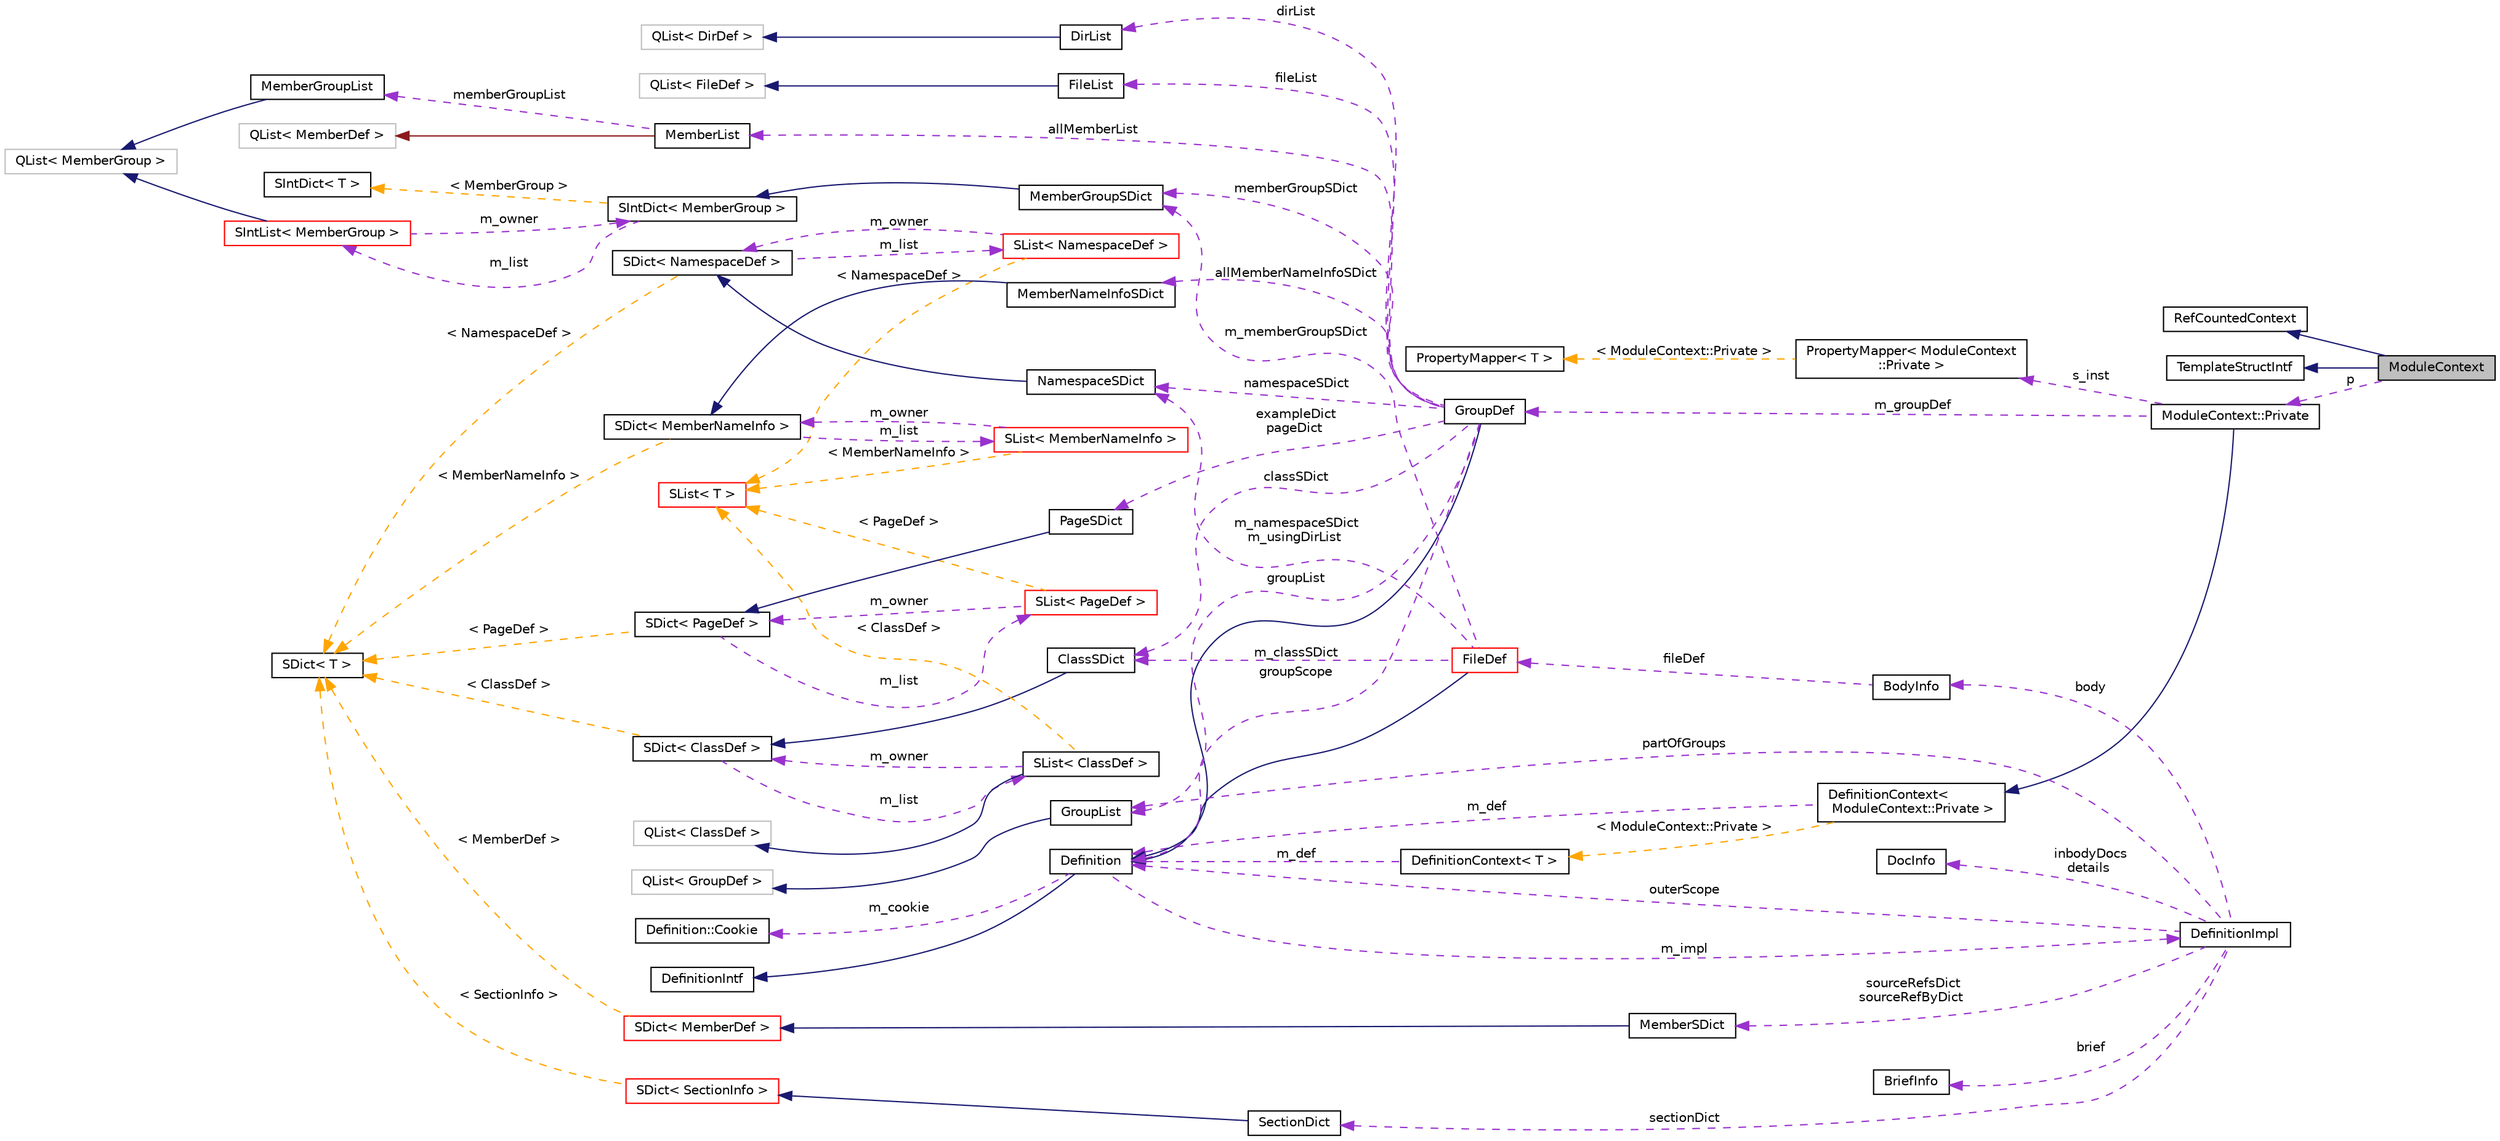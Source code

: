 digraph "ModuleContext"
{
 // INTERACTIVE_SVG=YES
  edge [fontname="Helvetica",fontsize="10",labelfontname="Helvetica",labelfontsize="10"];
  node [fontname="Helvetica",fontsize="10",shape=record];
  rankdir="LR";
  Node3 [label="ModuleContext",height=0.2,width=0.4,color="black", fillcolor="grey75", style="filled", fontcolor="black"];
  Node4 -> Node3 [dir="back",color="midnightblue",fontsize="10",style="solid",fontname="Helvetica"];
  Node4 [label="RefCountedContext",height=0.2,width=0.4,color="black", fillcolor="white", style="filled",URL="$d8/d96/class_ref_counted_context.html",tooltip="Helper class to support reference counting. "];
  Node5 -> Node3 [dir="back",color="midnightblue",fontsize="10",style="solid",fontname="Helvetica"];
  Node5 [label="TemplateStructIntf",height=0.2,width=0.4,color="black", fillcolor="white", style="filled",URL="$d9/de8/class_template_struct_intf.html",tooltip="Abstract interface for a context value of type struct. "];
  Node6 -> Node3 [dir="back",color="darkorchid3",fontsize="10",style="dashed",label=" p" ,fontname="Helvetica"];
  Node6 [label="ModuleContext::Private",height=0.2,width=0.4,color="black", fillcolor="white", style="filled",URL="$df/d2a/class_module_context_1_1_private.html"];
  Node7 -> Node6 [dir="back",color="midnightblue",fontsize="10",style="solid",fontname="Helvetica"];
  Node7 [label="DefinitionContext\<\l ModuleContext::Private \>",height=0.2,width=0.4,color="black", fillcolor="white", style="filled",URL="$d6/d49/class_definition_context.html"];
  Node8 -> Node7 [dir="back",color="darkorchid3",fontsize="10",style="dashed",label=" m_def" ,fontname="Helvetica"];
  Node8 [label="Definition",height=0.2,width=0.4,color="black", fillcolor="white", style="filled",URL="$d5/dcc/class_definition.html",tooltip="The common base class of all entity definitions found in the sources. "];
  Node9 -> Node8 [dir="back",color="midnightblue",fontsize="10",style="solid",fontname="Helvetica"];
  Node9 [label="DefinitionIntf",height=0.2,width=0.4,color="black", fillcolor="white", style="filled",URL="$d9/d4a/class_definition_intf.html",tooltip="Abstract interface for a Definition or DefinitionList. "];
  Node10 -> Node8 [dir="back",color="darkorchid3",fontsize="10",style="dashed",label=" m_cookie" ,fontname="Helvetica"];
  Node10 [label="Definition::Cookie",height=0.2,width=0.4,color="black", fillcolor="white", style="filled",URL="$d1/d2f/struct_definition_1_1_cookie.html"];
  Node11 -> Node8 [dir="back",color="darkorchid3",fontsize="10",style="dashed",label=" m_impl" ,fontname="Helvetica"];
  Node11 [label="DefinitionImpl",height=0.2,width=0.4,color="black", fillcolor="white", style="filled",URL="$d3/ddf/class_definition_impl.html",tooltip="Private data associated with a Symbol Definition object. "];
  Node12 -> Node11 [dir="back",color="darkorchid3",fontsize="10",style="dashed",label=" sectionDict" ,fontname="Helvetica"];
  Node12 [label="SectionDict",height=0.2,width=0.4,color="black", fillcolor="white", style="filled",URL="$de/d9a/class_section_dict.html",tooltip="Unsorted dictionary of SectionInfo objects. "];
  Node13 -> Node12 [dir="back",color="midnightblue",fontsize="10",style="solid",fontname="Helvetica"];
  Node13 [label="SDict\< SectionInfo \>",height=0.2,width=0.4,color="red", fillcolor="white", style="filled",URL="$d1/d50/class_s_dict.html"];
  Node18 -> Node13 [dir="back",color="orange",fontsize="10",style="dashed",label=" \< SectionInfo \>" ,fontname="Helvetica"];
  Node18 [label="SDict\< T \>",height=0.2,width=0.4,color="black", fillcolor="white", style="filled",URL="$d1/d50/class_s_dict.html",tooltip="Ordered dictionary of elements of type T. "];
  Node19 -> Node11 [dir="back",color="darkorchid3",fontsize="10",style="dashed",label=" body" ,fontname="Helvetica"];
  Node19 [label="BodyInfo",height=0.2,width=0.4,color="black", fillcolor="white", style="filled",URL="$db/dab/struct_body_info.html",tooltip="Data associated with description found in the body. "];
  Node20 -> Node19 [dir="back",color="darkorchid3",fontsize="10",style="dashed",label=" fileDef" ,fontname="Helvetica"];
  Node20 [label="FileDef",height=0.2,width=0.4,color="red", fillcolor="white", style="filled",URL="$de/db0/class_file_def.html",tooltip="A model of a file symbol. "];
  Node8 -> Node20 [dir="back",color="midnightblue",fontsize="10",style="solid",fontname="Helvetica"];
  Node21 -> Node20 [dir="back",color="darkorchid3",fontsize="10",style="dashed",label=" m_classSDict" ,fontname="Helvetica"];
  Node21 [label="ClassSDict",height=0.2,width=0.4,color="black", fillcolor="white", style="filled",URL="$d9/d3d/class_class_s_dict.html",tooltip="A sorted dictionary of ClassDef objects. "];
  Node22 -> Node21 [dir="back",color="midnightblue",fontsize="10",style="solid",fontname="Helvetica"];
  Node22 [label="SDict\< ClassDef \>",height=0.2,width=0.4,color="black", fillcolor="white", style="filled",URL="$d1/d50/class_s_dict.html"];
  Node23 -> Node22 [dir="back",color="darkorchid3",fontsize="10",style="dashed",label=" m_list" ,fontname="Helvetica"];
  Node23 [label="SList\< ClassDef \>",height=0.2,width=0.4,color="black", fillcolor="white", style="filled",URL="$df/dce/class_s_list.html"];
  Node24 -> Node23 [dir="back",color="midnightblue",fontsize="10",style="solid",fontname="Helvetica"];
  Node24 [label="QList\< ClassDef \>",height=0.2,width=0.4,color="grey75", fillcolor="white", style="filled"];
  Node22 -> Node23 [dir="back",color="darkorchid3",fontsize="10",style="dashed",label=" m_owner" ,fontname="Helvetica"];
  Node16 -> Node23 [dir="back",color="orange",fontsize="10",style="dashed",label=" \< ClassDef \>" ,fontname="Helvetica"];
  Node16 [label="SList\< T \>",height=0.2,width=0.4,color="red", fillcolor="white", style="filled",URL="$df/dce/class_s_list.html",tooltip="internal wrapper class that redirects compareValues() to the dictionary "];
  Node18 -> Node22 [dir="back",color="orange",fontsize="10",style="dashed",label=" \< ClassDef \>" ,fontname="Helvetica"];
  Node28 -> Node20 [dir="back",color="darkorchid3",fontsize="10",style="dashed",label=" m_memberGroupSDict" ,fontname="Helvetica"];
  Node28 [label="MemberGroupSDict",height=0.2,width=0.4,color="black", fillcolor="white", style="filled",URL="$dc/d1e/class_member_group_s_dict.html",tooltip="A sorted dictionary of MemberGroup objects. "];
  Node29 -> Node28 [dir="back",color="midnightblue",fontsize="10",style="solid",fontname="Helvetica"];
  Node29 [label="SIntDict\< MemberGroup \>",height=0.2,width=0.4,color="black", fillcolor="white", style="filled",URL="$d0/d9f/class_s_int_dict.html"];
  Node30 -> Node29 [dir="back",color="darkorchid3",fontsize="10",style="dashed",label=" m_list" ,fontname="Helvetica"];
  Node30 [label="SIntList\< MemberGroup \>",height=0.2,width=0.4,color="red", fillcolor="white", style="filled",URL="$d8/d9a/class_s_int_list.html"];
  Node31 -> Node30 [dir="back",color="midnightblue",fontsize="10",style="solid",fontname="Helvetica"];
  Node31 [label="QList\< MemberGroup \>",height=0.2,width=0.4,color="grey75", fillcolor="white", style="filled"];
  Node29 -> Node30 [dir="back",color="darkorchid3",fontsize="10",style="dashed",label=" m_owner" ,fontname="Helvetica"];
  Node33 -> Node29 [dir="back",color="orange",fontsize="10",style="dashed",label=" \< MemberGroup \>" ,fontname="Helvetica"];
  Node33 [label="SIntDict\< T \>",height=0.2,width=0.4,color="black", fillcolor="white", style="filled",URL="$d0/d9f/class_s_int_dict.html",tooltip="Ordered dictionary of elements of type T. "];
  Node39 -> Node20 [dir="back",color="darkorchid3",fontsize="10",style="dashed",label=" m_namespaceSDict\nm_usingDirList" ,fontname="Helvetica"];
  Node39 [label="NamespaceSDict",height=0.2,width=0.4,color="black", fillcolor="white", style="filled",URL="$d4/d8d/class_namespace_s_dict.html",tooltip="A sorted dictionary of NamespaceDef objects. "];
  Node40 -> Node39 [dir="back",color="midnightblue",fontsize="10",style="solid",fontname="Helvetica"];
  Node40 [label="SDict\< NamespaceDef \>",height=0.2,width=0.4,color="black", fillcolor="white", style="filled",URL="$d1/d50/class_s_dict.html"];
  Node41 -> Node40 [dir="back",color="darkorchid3",fontsize="10",style="dashed",label=" m_list" ,fontname="Helvetica"];
  Node41 [label="SList\< NamespaceDef \>",height=0.2,width=0.4,color="red", fillcolor="white", style="filled",URL="$df/dce/class_s_list.html"];
  Node40 -> Node41 [dir="back",color="darkorchid3",fontsize="10",style="dashed",label=" m_owner" ,fontname="Helvetica"];
  Node16 -> Node41 [dir="back",color="orange",fontsize="10",style="dashed",label=" \< NamespaceDef \>" ,fontname="Helvetica"];
  Node18 -> Node40 [dir="back",color="orange",fontsize="10",style="dashed",label=" \< NamespaceDef \>" ,fontname="Helvetica"];
  Node43 -> Node11 [dir="back",color="darkorchid3",fontsize="10",style="dashed",label=" sourceRefsDict\nsourceRefByDict" ,fontname="Helvetica"];
  Node43 [label="MemberSDict",height=0.2,width=0.4,color="black", fillcolor="white", style="filled",URL="$d6/dd6/class_member_s_dict.html",tooltip="A sorted dictionary of MemberDef objects. "];
  Node44 -> Node43 [dir="back",color="midnightblue",fontsize="10",style="solid",fontname="Helvetica"];
  Node44 [label="SDict\< MemberDef \>",height=0.2,width=0.4,color="red", fillcolor="white", style="filled",URL="$d1/d50/class_s_dict.html"];
  Node18 -> Node44 [dir="back",color="orange",fontsize="10",style="dashed",label=" \< MemberDef \>" ,fontname="Helvetica"];
  Node47 -> Node11 [dir="back",color="darkorchid3",fontsize="10",style="dashed",label=" partOfGroups" ,fontname="Helvetica"];
  Node47 [label="GroupList",height=0.2,width=0.4,color="black", fillcolor="white", style="filled",URL="$d3/d3b/class_group_list.html",tooltip="A list of GroupDef objects. "];
  Node48 -> Node47 [dir="back",color="midnightblue",fontsize="10",style="solid",fontname="Helvetica"];
  Node48 [label="QList\< GroupDef \>",height=0.2,width=0.4,color="grey75", fillcolor="white", style="filled"];
  Node49 -> Node11 [dir="back",color="darkorchid3",fontsize="10",style="dashed",label=" inbodyDocs\ndetails" ,fontname="Helvetica"];
  Node49 [label="DocInfo",height=0.2,width=0.4,color="black", fillcolor="white", style="filled",URL="$d7/dd5/struct_doc_info.html",tooltip="Data associated with a detailed description. "];
  Node50 -> Node11 [dir="back",color="darkorchid3",fontsize="10",style="dashed",label=" brief" ,fontname="Helvetica"];
  Node50 [label="BriefInfo",height=0.2,width=0.4,color="black", fillcolor="white", style="filled",URL="$d0/da7/struct_brief_info.html",tooltip="Data associated with a brief description. "];
  Node8 -> Node11 [dir="back",color="darkorchid3",fontsize="10",style="dashed",label=" outerScope" ,fontname="Helvetica"];
  Node51 -> Node7 [dir="back",color="orange",fontsize="10",style="dashed",label=" \< ModuleContext::Private \>" ,fontname="Helvetica"];
  Node51 [label="DefinitionContext\< T \>",height=0.2,width=0.4,color="black", fillcolor="white", style="filled",URL="$d6/d49/class_definition_context.html"];
  Node8 -> Node51 [dir="back",color="darkorchid3",fontsize="10",style="dashed",label=" m_def" ,fontname="Helvetica"];
  Node52 -> Node6 [dir="back",color="darkorchid3",fontsize="10",style="dashed",label=" m_groupDef" ,fontname="Helvetica"];
  Node52 [label="GroupDef",height=0.2,width=0.4,color="black", fillcolor="white", style="filled",URL="$d8/d09/class_group_def.html",tooltip="A model of a group of symbols. "];
  Node8 -> Node52 [dir="back",color="midnightblue",fontsize="10",style="solid",fontname="Helvetica"];
  Node21 -> Node52 [dir="back",color="darkorchid3",fontsize="10",style="dashed",label=" classSDict" ,fontname="Helvetica"];
  Node53 -> Node52 [dir="back",color="darkorchid3",fontsize="10",style="dashed",label=" allMemberNameInfoSDict" ,fontname="Helvetica"];
  Node53 [label="MemberNameInfoSDict",height=0.2,width=0.4,color="black", fillcolor="white", style="filled",URL="$d6/d70/class_member_name_info_s_dict.html",tooltip="Sorted dictionary of MemberNameInfo objects. "];
  Node54 -> Node53 [dir="back",color="midnightblue",fontsize="10",style="solid",fontname="Helvetica"];
  Node54 [label="SDict\< MemberNameInfo \>",height=0.2,width=0.4,color="black", fillcolor="white", style="filled",URL="$d1/d50/class_s_dict.html"];
  Node55 -> Node54 [dir="back",color="darkorchid3",fontsize="10",style="dashed",label=" m_list" ,fontname="Helvetica"];
  Node55 [label="SList\< MemberNameInfo \>",height=0.2,width=0.4,color="red", fillcolor="white", style="filled",URL="$df/dce/class_s_list.html"];
  Node54 -> Node55 [dir="back",color="darkorchid3",fontsize="10",style="dashed",label=" m_owner" ,fontname="Helvetica"];
  Node16 -> Node55 [dir="back",color="orange",fontsize="10",style="dashed",label=" \< MemberNameInfo \>" ,fontname="Helvetica"];
  Node18 -> Node54 [dir="back",color="orange",fontsize="10",style="dashed",label=" \< MemberNameInfo \>" ,fontname="Helvetica"];
  Node57 -> Node52 [dir="back",color="darkorchid3",fontsize="10",style="dashed",label=" allMemberList" ,fontname="Helvetica"];
  Node57 [label="MemberList",height=0.2,width=0.4,color="black", fillcolor="white", style="filled",URL="$dd/d13/class_member_list.html",tooltip="A list of MemberDef objects. "];
  Node46 -> Node57 [dir="back",color="firebrick4",fontsize="10",style="solid",fontname="Helvetica"];
  Node46 [label="QList\< MemberDef \>",height=0.2,width=0.4,color="grey75", fillcolor="white", style="filled"];
  Node58 -> Node57 [dir="back",color="darkorchid3",fontsize="10",style="dashed",label=" memberGroupList" ,fontname="Helvetica"];
  Node58 [label="MemberGroupList",height=0.2,width=0.4,color="black", fillcolor="white", style="filled",URL="$df/d11/class_member_group_list.html",tooltip="A list of MemberGroup objects. "];
  Node31 -> Node58 [dir="back",color="midnightblue",fontsize="10",style="solid",fontname="Helvetica"];
  Node35 -> Node52 [dir="back",color="darkorchid3",fontsize="10",style="dashed",label=" dirList" ,fontname="Helvetica"];
  Node35 [label="DirList",height=0.2,width=0.4,color="black", fillcolor="white", style="filled",URL="$dc/d2a/class_dir_list.html",tooltip="A list of directories. "];
  Node36 -> Node35 [dir="back",color="midnightblue",fontsize="10",style="solid",fontname="Helvetica"];
  Node36 [label="QList\< DirDef \>",height=0.2,width=0.4,color="grey75", fillcolor="white", style="filled"];
  Node37 -> Node52 [dir="back",color="darkorchid3",fontsize="10",style="dashed",label=" fileList" ,fontname="Helvetica"];
  Node37 [label="FileList",height=0.2,width=0.4,color="black", fillcolor="white", style="filled",URL="$d0/d18/class_file_list.html",tooltip="Class representing a list of FileDef objects. "];
  Node38 -> Node37 [dir="back",color="midnightblue",fontsize="10",style="solid",fontname="Helvetica"];
  Node38 [label="QList\< FileDef \>",height=0.2,width=0.4,color="grey75", fillcolor="white", style="filled"];
  Node47 -> Node52 [dir="back",color="darkorchid3",fontsize="10",style="dashed",label=" groupList" ,fontname="Helvetica"];
  Node28 -> Node52 [dir="back",color="darkorchid3",fontsize="10",style="dashed",label=" memberGroupSDict" ,fontname="Helvetica"];
  Node8 -> Node52 [dir="back",color="darkorchid3",fontsize="10",style="dashed",label=" groupScope" ,fontname="Helvetica"];
  Node39 -> Node52 [dir="back",color="darkorchid3",fontsize="10",style="dashed",label=" namespaceSDict" ,fontname="Helvetica"];
  Node59 -> Node52 [dir="back",color="darkorchid3",fontsize="10",style="dashed",label=" exampleDict\npageDict" ,fontname="Helvetica"];
  Node59 [label="PageSDict",height=0.2,width=0.4,color="black", fillcolor="white", style="filled",URL="$d0/d59/class_page_s_dict.html"];
  Node60 -> Node59 [dir="back",color="midnightblue",fontsize="10",style="solid",fontname="Helvetica"];
  Node60 [label="SDict\< PageDef \>",height=0.2,width=0.4,color="black", fillcolor="white", style="filled",URL="$d1/d50/class_s_dict.html"];
  Node61 -> Node60 [dir="back",color="darkorchid3",fontsize="10",style="dashed",label=" m_list" ,fontname="Helvetica"];
  Node61 [label="SList\< PageDef \>",height=0.2,width=0.4,color="red", fillcolor="white", style="filled",URL="$df/dce/class_s_list.html"];
  Node60 -> Node61 [dir="back",color="darkorchid3",fontsize="10",style="dashed",label=" m_owner" ,fontname="Helvetica"];
  Node16 -> Node61 [dir="back",color="orange",fontsize="10",style="dashed",label=" \< PageDef \>" ,fontname="Helvetica"];
  Node18 -> Node60 [dir="back",color="orange",fontsize="10",style="dashed",label=" \< PageDef \>" ,fontname="Helvetica"];
  Node63 -> Node6 [dir="back",color="darkorchid3",fontsize="10",style="dashed",label=" s_inst" ,fontname="Helvetica"];
  Node63 [label="PropertyMapper\< ModuleContext\l::Private \>",height=0.2,width=0.4,color="black", fillcolor="white", style="filled",URL="$d1/d80/class_property_mapper.html"];
  Node64 -> Node63 [dir="back",color="orange",fontsize="10",style="dashed",label=" \< ModuleContext::Private \>" ,fontname="Helvetica"];
  Node64 [label="PropertyMapper\< T \>",height=0.2,width=0.4,color="black", fillcolor="white", style="filled",URL="$d1/d80/class_property_mapper.html",tooltip="Helper class to map a property name to a handler member function. "];
}
